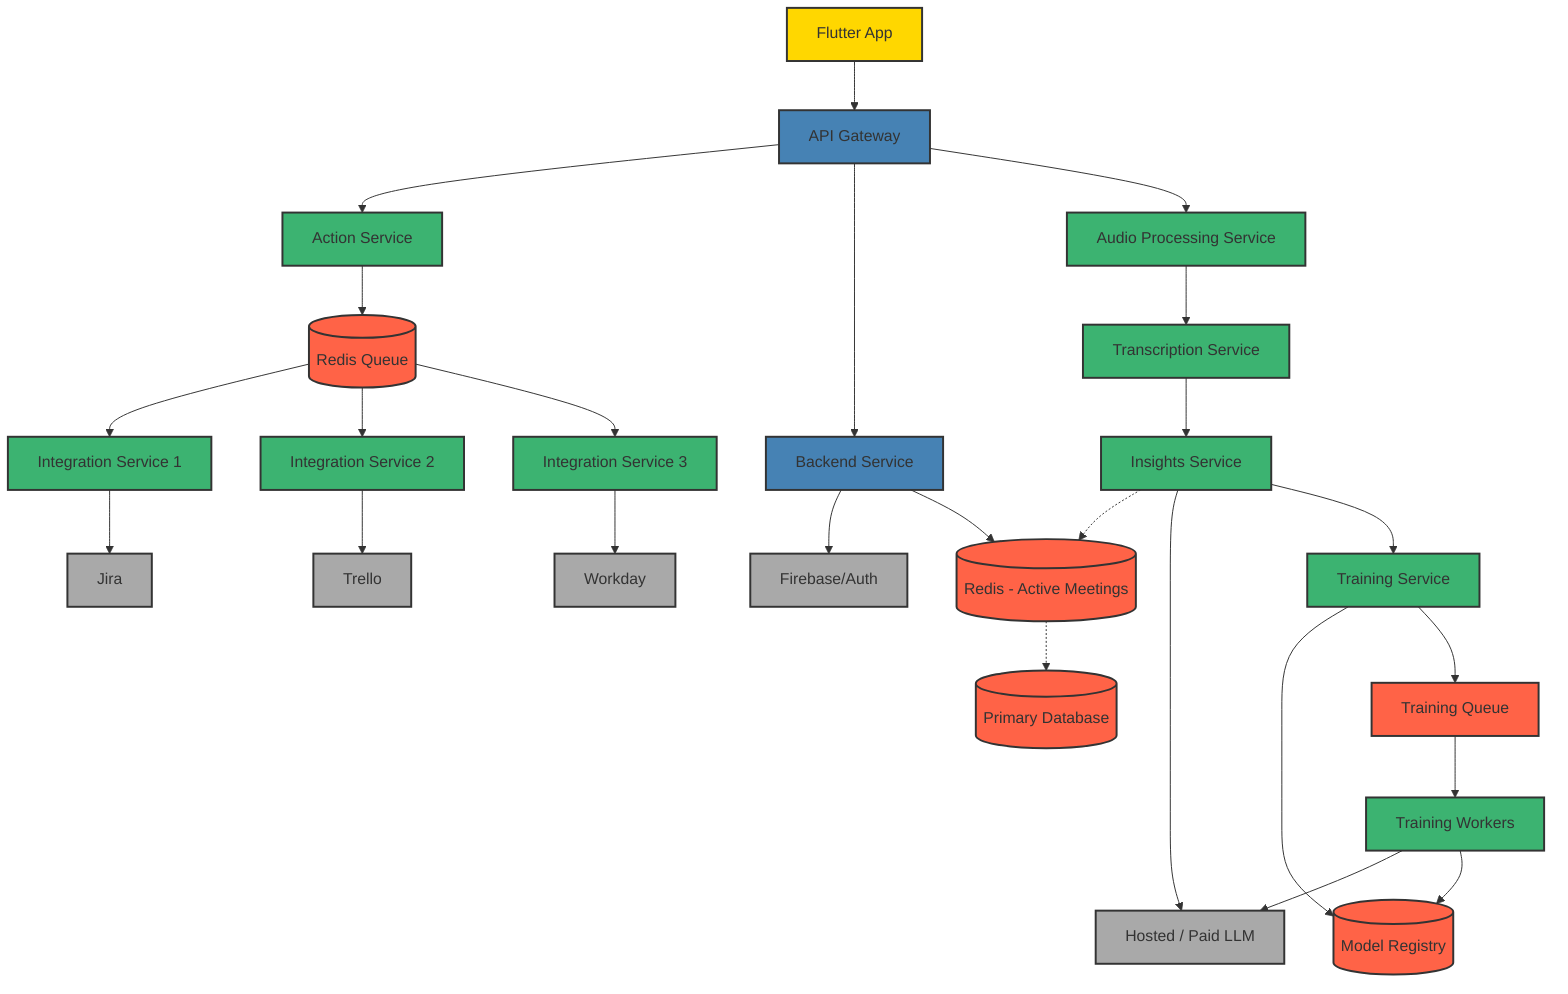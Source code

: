 ---
config:
  layout: dagre
---
flowchart TD
    A["Flutter App"] --> B["API Gateway"]
    B --> C["Action Service"] & D["Backend Service"] & E["Audio Processing Service"]
    D --> G["Firebase/Auth"] & R[("Redis - Active Meetings")]
    C --> F[("Redis Queue")]
    F --> H["Integration Service 1"] & I["Integration Service 2"] & J["Integration Service 3"]
    H --> K["Jira"]
    I --> L["Trello"]
    J --> M["Workday"]
    E --> N["Transcription Service"]
    N --> O["Insights Service"]
    O -.-> R
    O --> P["Hosted / Paid LLM"]
    R -.-> Q[("Primary Database")]
    
    %% New Components for Custom Model Training
    O --> T["Training Service"]
    T --> U[("Model Registry")]
    T --> V["Training Queue"]
    V --> W["Training Workers"]
    W --> P
    W --> U
    
     A:::client
     B:::gateway
     C:::service
     D:::gateway
     E:::service
     G:::external
     R:::database
     F:::database
     H:::service
     I:::service
     J:::service
     K:::external
     L:::external
     M:::external
     N:::service
     O:::service
     P:::external
     Q:::database
     T:::service
     U:::database
     V:::database
     W:::service
    classDef client fill:#FFD700,stroke:#333,stroke-width:2px
    classDef gateway fill:#4682B4,stroke:#333,stroke-width:2px
    classDef service fill:#3CB371,stroke:#333,stroke-width:2px
    classDef database fill:#FF6347,stroke:#333,stroke-width:2px
    classDef external fill:#A9A9A9,stroke:#333,stroke-width:2px
    classDef monitoring fill:#98FB98,stroke:#333,stroke-width:2px